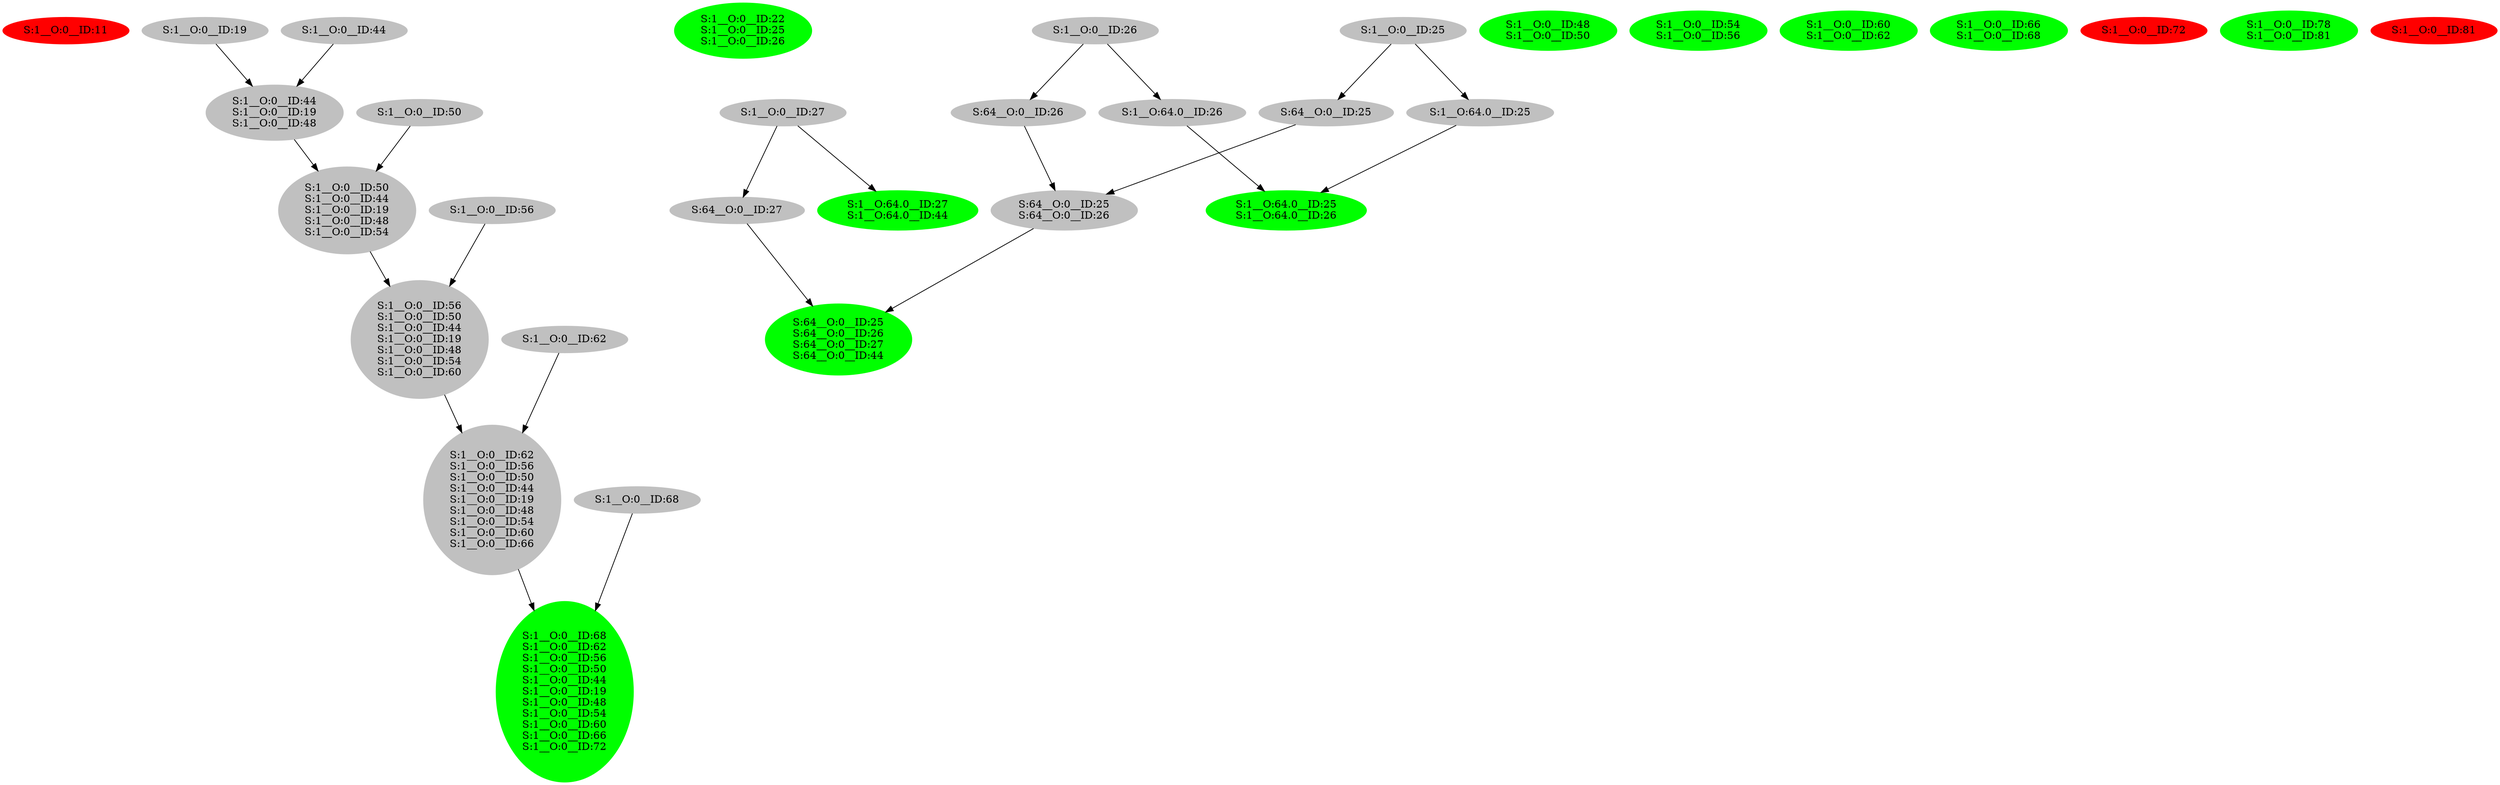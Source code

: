 strict digraph  {
0 [color=red, label="S:1__O:0__ID:11", style=filled];
1 [color=grey, label="S:1__O:0__ID:19", style=filled];
2 [color=grey, label="S:1__O:0__ID:44
S:1__O:0__ID:19
S:1__O:0__ID:48", style=filled];
3 [color=grey, label="S:1__O:0__ID:50
S:1__O:0__ID:44
S:1__O:0__ID:19
S:1__O:0__ID:48
S:1__O:0__ID:54", style=filled];
4 [color=grey, label="S:1__O:0__ID:56
S:1__O:0__ID:50
S:1__O:0__ID:44
S:1__O:0__ID:19
S:1__O:0__ID:48
S:1__O:0__ID:54
S:1__O:0__ID:60", style=filled];
5 [color=grey, label="S:1__O:0__ID:62
S:1__O:0__ID:56
S:1__O:0__ID:50
S:1__O:0__ID:44
S:1__O:0__ID:19
S:1__O:0__ID:48
S:1__O:0__ID:54
S:1__O:0__ID:60
S:1__O:0__ID:66", style=filled];
6 [color=green, label="S:1__O:0__ID:68
S:1__O:0__ID:62
S:1__O:0__ID:56
S:1__O:0__ID:50
S:1__O:0__ID:44
S:1__O:0__ID:19
S:1__O:0__ID:48
S:1__O:0__ID:54
S:1__O:0__ID:60
S:1__O:0__ID:66
S:1__O:0__ID:72", style=filled];
7 [color=green, label="S:1__O:0__ID:22
S:1__O:0__ID:25
S:1__O:0__ID:26", style=filled];
8 [color=grey, label="S:1__O:0__ID:25", style=filled];
9 [color=grey, label="S:64__O:0__ID:25", style=filled];
10 [color=grey, label="S:64__O:0__ID:25
S:64__O:0__ID:26", style=filled];
11 [color=green, label="S:64__O:0__ID:25
S:64__O:0__ID:26
S:64__O:0__ID:27
S:64__O:0__ID:44", style=filled];
12 [color=grey, label="S:1__O:64.0__ID:25", style=filled];
13 [color=green, label="S:1__O:64.0__ID:25
S:1__O:64.0__ID:26", style=filled];
14 [color=grey, label="S:1__O:0__ID:26", style=filled];
15 [color=grey, label="S:64__O:0__ID:26", style=filled];
16 [color=grey, label="S:1__O:64.0__ID:26", style=filled];
17 [color=grey, label="S:1__O:0__ID:27", style=filled];
18 [color=grey, label="S:64__O:0__ID:27", style=filled];
19 [color=green, label="S:1__O:64.0__ID:27
S:1__O:64.0__ID:44", style=filled];
20 [color=grey, label="S:1__O:0__ID:44", style=filled];
21 [color=green, label="S:1__O:0__ID:48
S:1__O:0__ID:50", style=filled];
22 [color=grey, label="S:1__O:0__ID:50", style=filled];
23 [color=green, label="S:1__O:0__ID:54
S:1__O:0__ID:56", style=filled];
24 [color=grey, label="S:1__O:0__ID:56", style=filled];
25 [color=green, label="S:1__O:0__ID:60
S:1__O:0__ID:62", style=filled];
26 [color=grey, label="S:1__O:0__ID:62", style=filled];
27 [color=green, label="S:1__O:0__ID:66
S:1__O:0__ID:68", style=filled];
28 [color=grey, label="S:1__O:0__ID:68", style=filled];
29 [color=red, label="S:1__O:0__ID:72", style=filled];
30 [color=green, label="S:1__O:0__ID:78
S:1__O:0__ID:81", style=filled];
31 [color=red, label="S:1__O:0__ID:81", style=filled];
1 -> 2;
2 -> 3;
3 -> 4;
4 -> 5;
5 -> 6;
8 -> 9;
8 -> 12;
9 -> 10;
10 -> 11;
12 -> 13;
14 -> 15;
14 -> 16;
15 -> 10;
16 -> 13;
17 -> 18;
17 -> 19;
18 -> 11;
20 -> 2;
22 -> 3;
24 -> 4;
26 -> 5;
28 -> 6;
}
